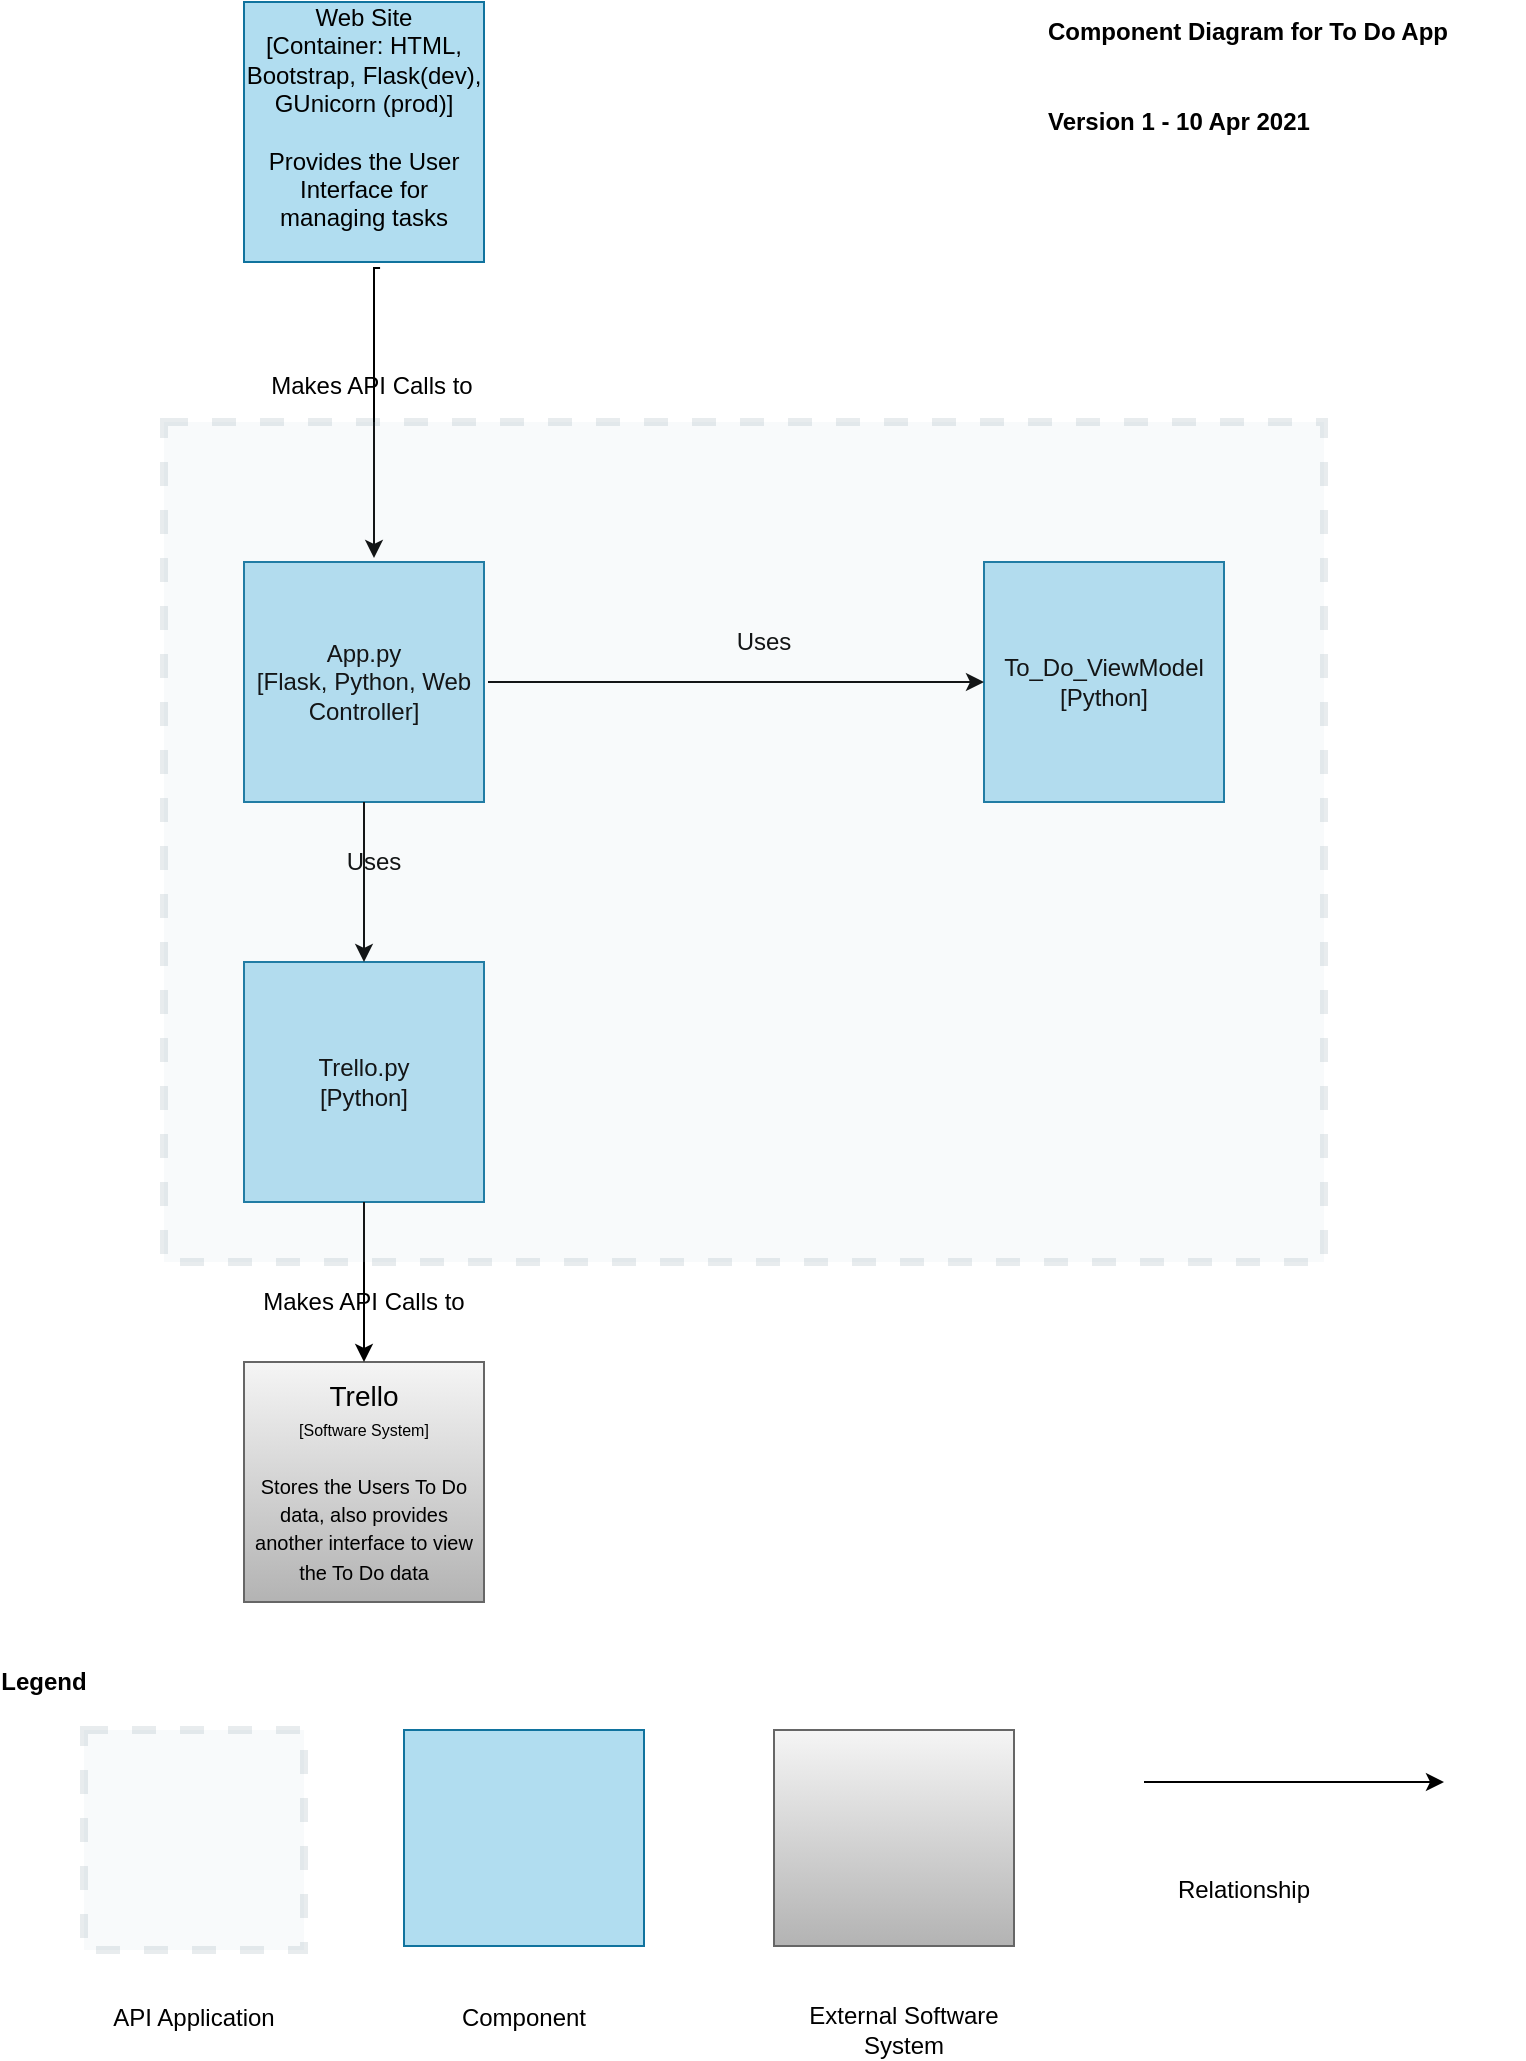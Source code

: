 <mxfile version="14.5.10" type="device"><diagram id="tr-8H-eQtCKsb2wX1EXH" name="Page-1"><mxGraphModel dx="1422" dy="762" grid="1" gridSize="10" guides="1" tooltips="1" connect="1" arrows="1" fold="1" page="1" pageScale="1" pageWidth="850" pageHeight="1100" math="0" shadow="0"><root><mxCell id="0"/><mxCell id="1" parent="0"/><mxCell id="scYMeCKvqzHslT5WOdDL-1" value="Version 1 - 10 Apr 2021" style="text;html=1;strokeColor=none;fillColor=none;align=left;verticalAlign=middle;whiteSpace=wrap;rounded=0;fontStyle=1" vertex="1" parent="1"><mxGeometry x="560" y="90" width="220" height="20" as="geometry"/></mxCell><mxCell id="scYMeCKvqzHslT5WOdDL-2" value="Component Diagram for To Do App" style="text;html=1;strokeColor=none;fillColor=none;align=left;verticalAlign=middle;whiteSpace=wrap;rounded=0;fontStyle=1" vertex="1" parent="1"><mxGeometry x="560" y="40" width="240" height="30" as="geometry"/></mxCell><mxCell id="scYMeCKvqzHslT5WOdDL-4" value="&lt;font&gt;Web Site&lt;br&gt;[Container: HTML, Bootstrap, Flask(dev), GUnicorn (prod)]&lt;br&gt;&lt;br&gt;Provides the User Interface for managing tasks&lt;br&gt;&lt;br&gt;&lt;/font&gt;" style="rounded=0;whiteSpace=wrap;html=1;fillColor=#b1ddf0;strokeColor=#10739e;" vertex="1" parent="1"><mxGeometry x="160" y="40" width="120" height="130" as="geometry"/></mxCell><mxCell id="scYMeCKvqzHslT5WOdDL-6" value="" style="edgeStyle=orthogonalEdgeStyle;rounded=0;orthogonalLoop=1;jettySize=auto;html=1;exitX=0.567;exitY=1.023;exitDx=0;exitDy=0;startArrow=none;exitPerimeter=0;" edge="1" parent="1" source="scYMeCKvqzHslT5WOdDL-4"><mxGeometry relative="1" as="geometry"><mxPoint x="220" y="200" as="sourcePoint"/><mxPoint x="225" y="318" as="targetPoint"/><Array as="points"><mxPoint x="225" y="173"/></Array></mxGeometry></mxCell><mxCell id="scYMeCKvqzHslT5WOdDL-7" value="&lt;font&gt;App.py&lt;br&gt;[Flask, Python, Web Controller]&lt;br&gt;&lt;/font&gt;" style="rounded=0;whiteSpace=wrap;html=1;fillColor=#b1ddf0;strokeColor=#10739e;" vertex="1" parent="1"><mxGeometry x="160" y="320" width="120" height="120" as="geometry"/></mxCell><mxCell id="scYMeCKvqzHslT5WOdDL-8" value="Makes API Calls to" style="text;html=1;strokeColor=none;fillColor=none;align=center;verticalAlign=middle;whiteSpace=wrap;rounded=0;" vertex="1" parent="1"><mxGeometry x="139" y="222" width="170" height="20" as="geometry"/></mxCell><mxCell id="scYMeCKvqzHslT5WOdDL-10" value="&lt;font&gt;To_Do_ViewModel&lt;br&gt;[Python]&lt;br&gt;&lt;/font&gt;" style="rounded=0;whiteSpace=wrap;html=1;fillColor=#b1ddf0;strokeColor=#10739e;" vertex="1" parent="1"><mxGeometry x="530" y="320" width="120" height="120" as="geometry"/></mxCell><mxCell id="scYMeCKvqzHslT5WOdDL-17" value="" style="endArrow=classic;html=1;entryX=0;entryY=0.5;entryDx=0;entryDy=0;" edge="1" parent="1" target="scYMeCKvqzHslT5WOdDL-10"><mxGeometry width="50" height="50" relative="1" as="geometry"><mxPoint x="282" y="380" as="sourcePoint"/><mxPoint x="450" y="300" as="targetPoint"/></mxGeometry></mxCell><mxCell id="scYMeCKvqzHslT5WOdDL-18" value="Uses" style="text;html=1;strokeColor=none;fillColor=none;align=center;verticalAlign=middle;whiteSpace=wrap;rounded=0;" vertex="1" parent="1"><mxGeometry x="400" y="350" width="40" height="20" as="geometry"/></mxCell><mxCell id="scYMeCKvqzHslT5WOdDL-19" value="&lt;font&gt;Trello.py&lt;br&gt;[Python]&lt;br&gt;&lt;/font&gt;" style="rounded=0;whiteSpace=wrap;html=1;fillColor=#b1ddf0;strokeColor=#10739e;" vertex="1" parent="1"><mxGeometry x="160" y="520" width="120" height="120" as="geometry"/></mxCell><mxCell id="scYMeCKvqzHslT5WOdDL-22" value="&lt;font&gt;&lt;font style=&quot;font-size: 14px&quot;&gt;Trello&lt;/font&gt;&lt;br&gt;&lt;font&gt;&lt;span style=&quot;font-size: 8px&quot;&gt;[Software System]&lt;br&gt;&lt;/span&gt;&lt;br&gt;&lt;font style=&quot;font-size: 10px&quot;&gt;Stores the Users To Do data, also provides another interface to view the To Do data&lt;/font&gt;&lt;br&gt;&lt;/font&gt;&lt;/font&gt;" style="rounded=0;whiteSpace=wrap;html=1;gradientColor=#b3b3b3;fillColor=#f5f5f5;strokeColor=#666666;" vertex="1" parent="1"><mxGeometry x="160" y="720" width="120" height="120" as="geometry"/></mxCell><mxCell id="scYMeCKvqzHslT5WOdDL-28" value="" style="endArrow=classic;html=1;exitX=0.5;exitY=1;exitDx=0;exitDy=0;" edge="1" parent="1" source="scYMeCKvqzHslT5WOdDL-7" target="scYMeCKvqzHslT5WOdDL-19"><mxGeometry width="50" height="50" relative="1" as="geometry"><mxPoint x="292" y="390" as="sourcePoint"/><mxPoint x="540" y="390" as="targetPoint"/></mxGeometry></mxCell><mxCell id="scYMeCKvqzHslT5WOdDL-29" value="Uses" style="text;html=1;strokeColor=none;fillColor=none;align=center;verticalAlign=middle;whiteSpace=wrap;rounded=0;" vertex="1" parent="1"><mxGeometry x="205" y="460" width="40" height="20" as="geometry"/></mxCell><mxCell id="scYMeCKvqzHslT5WOdDL-30" value="" style="endArrow=classic;html=1;exitX=0.5;exitY=1;exitDx=0;exitDy=0;" edge="1" parent="1" source="scYMeCKvqzHslT5WOdDL-19"><mxGeometry width="50" height="50" relative="1" as="geometry"><mxPoint x="220" y="680" as="sourcePoint"/><mxPoint x="220" y="720" as="targetPoint"/></mxGeometry></mxCell><mxCell id="scYMeCKvqzHslT5WOdDL-33" value="Makes API Calls to" style="text;html=1;strokeColor=none;fillColor=none;align=center;verticalAlign=middle;whiteSpace=wrap;rounded=0;" vertex="1" parent="1"><mxGeometry x="155" y="680" width="130" height="20" as="geometry"/></mxCell><mxCell id="scYMeCKvqzHslT5WOdDL-36" value="" style="rounded=0;whiteSpace=wrap;html=1;align=left;dashed=1;opacity=10;strokeWidth=4;fillColor=#bac8d3;strokeColor=#23445d;" vertex="1" parent="1"><mxGeometry x="120" y="250" width="580" height="420" as="geometry"/></mxCell><mxCell id="scYMeCKvqzHslT5WOdDL-37" value="&lt;font&gt;&lt;br&gt;&lt;/font&gt;" style="rounded=0;whiteSpace=wrap;html=1;fillColor=#b1ddf0;strokeColor=#10739e;" vertex="1" parent="1"><mxGeometry x="240" y="904" width="120" height="108" as="geometry"/></mxCell><mxCell id="scYMeCKvqzHslT5WOdDL-38" value="&lt;font&gt;&lt;font&gt;&lt;br&gt;&lt;/font&gt;&lt;/font&gt;" style="rounded=0;whiteSpace=wrap;html=1;gradientColor=#b3b3b3;fillColor=#f5f5f5;strokeColor=#666666;" vertex="1" parent="1"><mxGeometry x="425" y="904" width="120" height="108" as="geometry"/></mxCell><mxCell id="scYMeCKvqzHslT5WOdDL-39" value="External Software &lt;br&gt;System" style="text;html=1;strokeColor=none;fillColor=none;align=center;verticalAlign=middle;whiteSpace=wrap;rounded=0;" vertex="1" parent="1"><mxGeometry x="430" y="1050" width="120" height="8" as="geometry"/></mxCell><mxCell id="scYMeCKvqzHslT5WOdDL-40" value="Component" style="text;html=1;strokeColor=none;fillColor=none;align=center;verticalAlign=middle;whiteSpace=wrap;rounded=0;" vertex="1" parent="1"><mxGeometry x="240" y="1044" width="120" height="8" as="geometry"/></mxCell><mxCell id="scYMeCKvqzHslT5WOdDL-41" value="" style="rounded=0;whiteSpace=wrap;html=1;align=left;dashed=1;opacity=10;strokeWidth=4;fillColor=#bac8d3;strokeColor=#23445d;" vertex="1" parent="1"><mxGeometry x="80" y="904" width="110" height="110" as="geometry"/></mxCell><mxCell id="scYMeCKvqzHslT5WOdDL-42" value="API Application" style="text;html=1;strokeColor=none;fillColor=none;align=center;verticalAlign=middle;whiteSpace=wrap;rounded=0;dashed=1;opacity=10;" vertex="1" parent="1"><mxGeometry x="80" y="1038" width="110" height="20" as="geometry"/></mxCell><mxCell id="scYMeCKvqzHslT5WOdDL-43" value="Legend" style="text;html=1;strokeColor=none;fillColor=none;align=center;verticalAlign=middle;whiteSpace=wrap;rounded=0;dashed=1;opacity=10;fontStyle=1" vertex="1" parent="1"><mxGeometry x="40" y="870" width="40" height="20" as="geometry"/></mxCell><mxCell id="scYMeCKvqzHslT5WOdDL-44" value="" style="endArrow=classic;html=1;" edge="1" parent="1"><mxGeometry relative="1" as="geometry"><mxPoint x="610" y="930" as="sourcePoint"/><mxPoint x="760" y="930" as="targetPoint"/><Array as="points"><mxPoint x="690" y="930"/><mxPoint x="760" y="930"/></Array></mxGeometry></mxCell><mxCell id="scYMeCKvqzHslT5WOdDL-45" value="Relationship" style="text;html=1;strokeColor=none;fillColor=none;align=center;verticalAlign=middle;whiteSpace=wrap;rounded=0;" vertex="1" parent="1"><mxGeometry x="600" y="980" width="120" height="8" as="geometry"/></mxCell></root></mxGraphModel></diagram></mxfile>